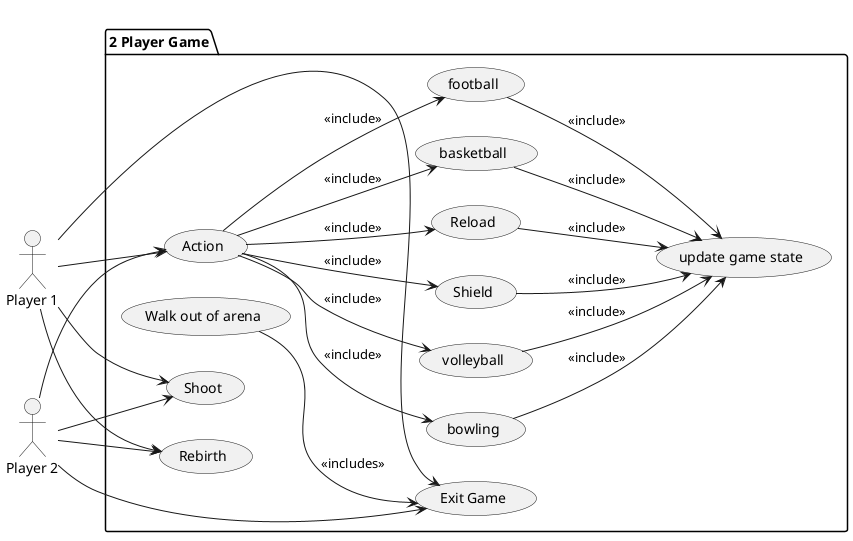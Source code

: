 @startuml
left to right direction

actor "Player 1" as g1
actor "Player 2" as g2

package "2 Player Game"{
  usecase "Action" as UC1
  usecase "basketball" as bb
  usecase "football" as fb
  usecase "bowling" as bw
  usecase "volleyball" as vb
  usecase "Walk out of arena" as z
  usecase "Shoot" as sh
  usecase "Shield" as shield
  usecase "Reload" as r
  usecase "Exit Game" as exit
  usecase "update game state" as score
  usecase "Rebirth" as rb
}

g1 --> UC1
g2 --> UC1
g1 --> rb
g2 --> rb
g1 --> sh
g2 --> sh

UC1 --> bb: <<include>>
UC1 --> fb: <<include>>
UC1 --> bw: <<include>>
UC1 --> vb: <<include>>
UC1 --> shield: <<include>>
UC1 --> r: <<include>>

g1 --> exit
g2 --> exit
z --> exit: <<includes>>

bb --> score: <<include>>
fb --> score: <<include>>
bw --> score: <<include>>
vb --> score: <<include>>
r --> score: <<include>>
shield --> score: <<include>>

@enduml